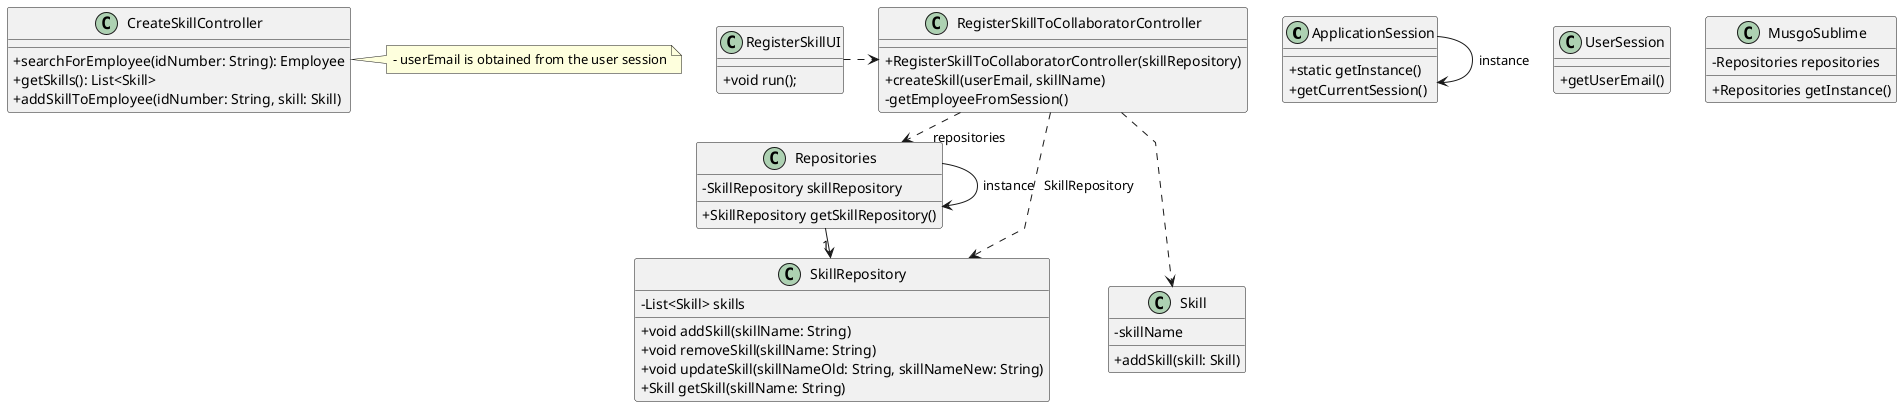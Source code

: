 @startuml

'skinparam monochrome true
skinparam packageStyle rectangle
skinparam shadowing false
skinparam linetype polyline
'skinparam linetype orto

skinparam classAttributeIconSize 0

'left to right direction

class ApplicationSession
{
    + static getInstance()
    + getCurrentSession()
}

class UserSession
{
    + getUserEmail()
}

class Skill {
    - skillName

    + addSkill(skill: Skill)
}

class SkillRepository{
    - List<Skill> skills

    + void addSkill(skillName: String)
    + void removeSkill(skillName: String)
    + void updateSkill(skillNameOld: String, skillNameNew: String)
    + Skill getSkill(skillName: String)
}

class CreateSkillController {
    + searchForEmployee(idNumber: String): Employee
    + getSkills(): List<Skill>
    + addSkillToEmployee(idNumber: String, skill: Skill)
}

class RegisterSkillUI {
    + void run();
}

class MusgoSublime{
    - Repositories repositories

    + Repositories getInstance()
}

class Repositories{
    - SkillRepository skillRepository

    + SkillRepository getSkillRepository()
}

class RegisterSkillToCollaboratorController{
    + RegisterSkillToCollaboratorController(skillRepository)
    + createSkill(userEmail, skillName)
    - getEmployeeFromSession()
}

note right of CreateSkillController
    - userEmail is obtained from the user session
end note

Repositories -> Repositories : instance
ApplicationSession -> ApplicationSession : instance

RegisterSkillUI .> RegisterSkillToCollaboratorController

RegisterSkillToCollaboratorController .> Repositories : repositories

Repositories -> "1" SkillRepository

RegisterSkillToCollaboratorController ..> Skill
RegisterSkillToCollaboratorController ..> SkillRepository : SkillRepository

@enduml
